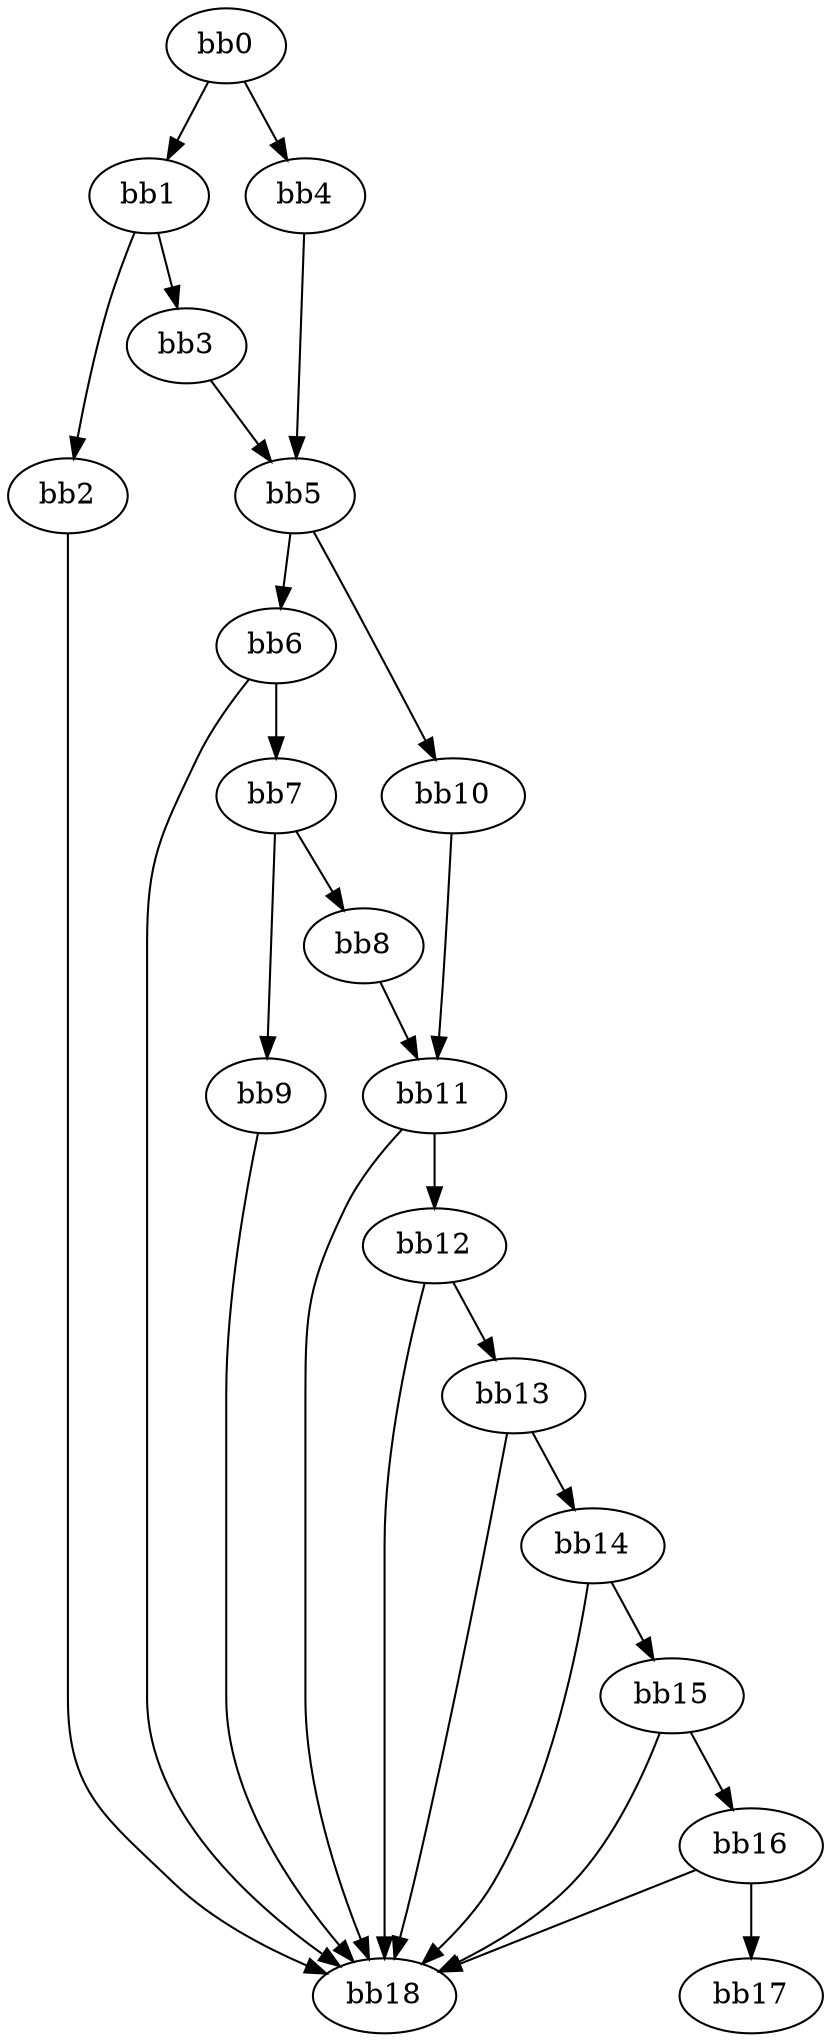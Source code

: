 digraph {
    0 [ label = "bb0\l" ]
    1 [ label = "bb1\l" ]
    2 [ label = "bb2\l" ]
    3 [ label = "bb3\l" ]
    4 [ label = "bb4\l" ]
    5 [ label = "bb5\l" ]
    6 [ label = "bb6\l" ]
    7 [ label = "bb7\l" ]
    8 [ label = "bb8\l" ]
    9 [ label = "bb9\l" ]
    10 [ label = "bb10\l" ]
    11 [ label = "bb11\l" ]
    12 [ label = "bb12\l" ]
    13 [ label = "bb13\l" ]
    14 [ label = "bb14\l" ]
    15 [ label = "bb15\l" ]
    16 [ label = "bb16\l" ]
    17 [ label = "bb17\l" ]
    18 [ label = "bb18\l" ]
    0 -> 1 [ ]
    0 -> 4 [ ]
    1 -> 2 [ ]
    1 -> 3 [ ]
    2 -> 18 [ ]
    3 -> 5 [ ]
    4 -> 5 [ ]
    5 -> 6 [ ]
    5 -> 10 [ ]
    6 -> 7 [ ]
    6 -> 18 [ ]
    7 -> 8 [ ]
    7 -> 9 [ ]
    8 -> 11 [ ]
    9 -> 18 [ ]
    10 -> 11 [ ]
    11 -> 12 [ ]
    11 -> 18 [ ]
    12 -> 13 [ ]
    12 -> 18 [ ]
    13 -> 14 [ ]
    13 -> 18 [ ]
    14 -> 15 [ ]
    14 -> 18 [ ]
    15 -> 16 [ ]
    15 -> 18 [ ]
    16 -> 17 [ ]
    16 -> 18 [ ]
}

